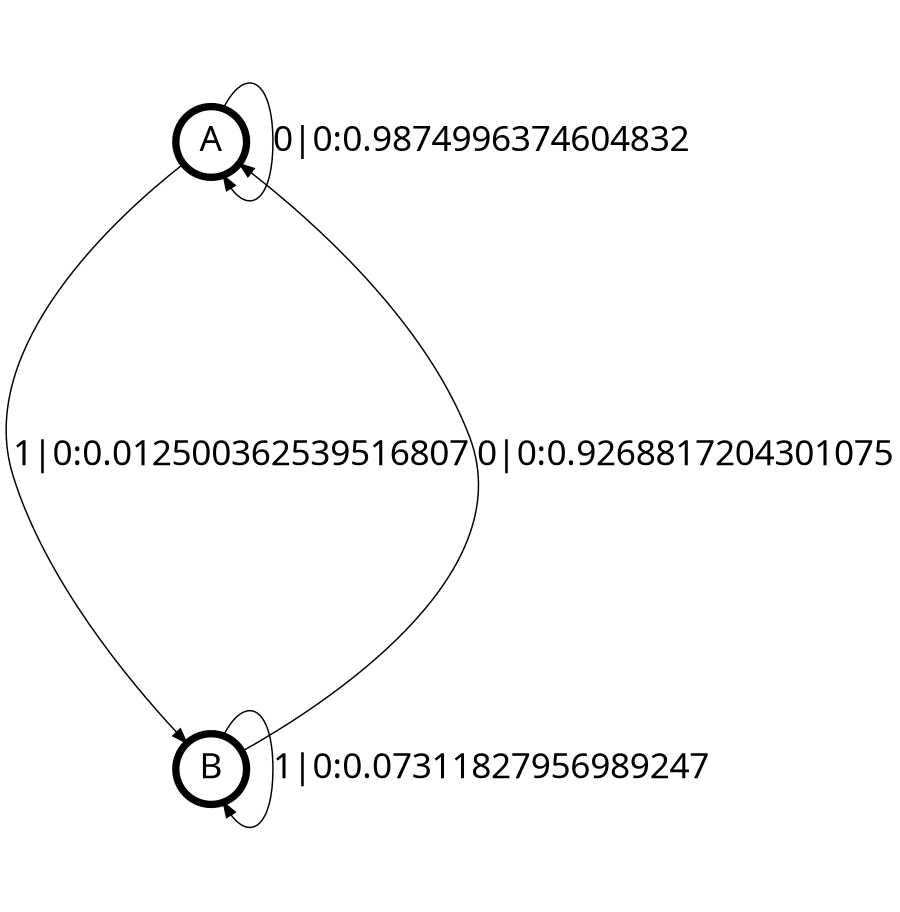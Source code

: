 digraph  {
size = "6,8.5";
ratio = "fill";
node
[shape = circle];
node [fontsize = 24];
node [penwidth = 5];
edge [fontsize = 24];
node [fontname = "CMU Serif Roman"];
graph [fontname = "CMU Serif Roman"];
edge [fontname = "CMU Serif Roman"];
A -> A [label = "0|0:0.9874996374604832\l"];
A -> B [label = "1|0:0.012500362539516807\l"];
B -> A [label = "0|0:0.9268817204301075\l"];
B -> B [label = "1|0:0.07311827956989247\l"];
}